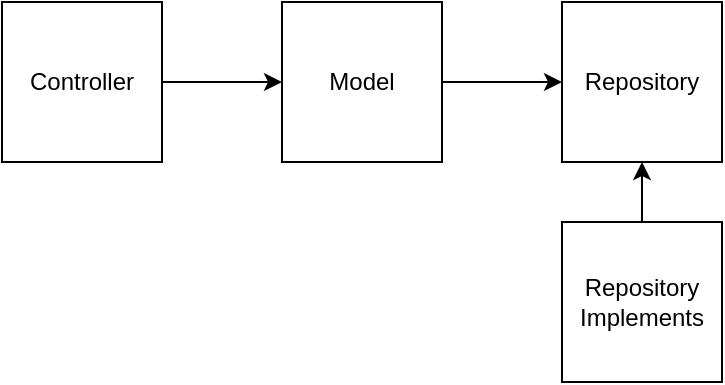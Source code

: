 <mxfile version="13.10.0" type="embed">
    <diagram id="wgtMnJ6I-3-yDDpspFUU" name="Page-1">
        <mxGraphModel dx="604" dy="478" grid="1" gridSize="10" guides="1" tooltips="1" connect="1" arrows="1" fold="1" page="1" pageScale="1" pageWidth="850" pageHeight="1100" math="0" shadow="0">
            <root>
                <mxCell id="0"/>
                <mxCell id="1" parent="0"/>
                <mxCell id="7" style="edgeStyle=orthogonalEdgeStyle;rounded=0;orthogonalLoop=1;jettySize=auto;html=1;" edge="1" parent="1" source="2" target="3">
                    <mxGeometry relative="1" as="geometry"/>
                </mxCell>
                <mxCell id="2" value="Controller" style="whiteSpace=wrap;html=1;aspect=fixed;" vertex="1" parent="1">
                    <mxGeometry x="90" y="130" width="80" height="80" as="geometry"/>
                </mxCell>
                <mxCell id="8" style="edgeStyle=orthogonalEdgeStyle;rounded=0;orthogonalLoop=1;jettySize=auto;html=1;entryX=0;entryY=0.5;entryDx=0;entryDy=0;" edge="1" parent="1" source="3" target="5">
                    <mxGeometry relative="1" as="geometry"/>
                </mxCell>
                <mxCell id="3" value="Model" style="whiteSpace=wrap;html=1;aspect=fixed;" vertex="1" parent="1">
                    <mxGeometry x="230" y="130" width="80" height="80" as="geometry"/>
                </mxCell>
                <mxCell id="5" value="Repository" style="whiteSpace=wrap;html=1;aspect=fixed;" vertex="1" parent="1">
                    <mxGeometry x="370" y="130" width="80" height="80" as="geometry"/>
                </mxCell>
                <mxCell id="9" style="edgeStyle=orthogonalEdgeStyle;rounded=0;orthogonalLoop=1;jettySize=auto;html=1;entryX=0.5;entryY=1;entryDx=0;entryDy=0;" edge="1" parent="1" source="6" target="5">
                    <mxGeometry relative="1" as="geometry"/>
                </mxCell>
                <mxCell id="6" value="Repository&lt;br&gt;Implements" style="whiteSpace=wrap;html=1;aspect=fixed;" vertex="1" parent="1">
                    <mxGeometry x="370" y="240" width="80" height="80" as="geometry"/>
                </mxCell>
            </root>
        </mxGraphModel>
    </diagram>
</mxfile>